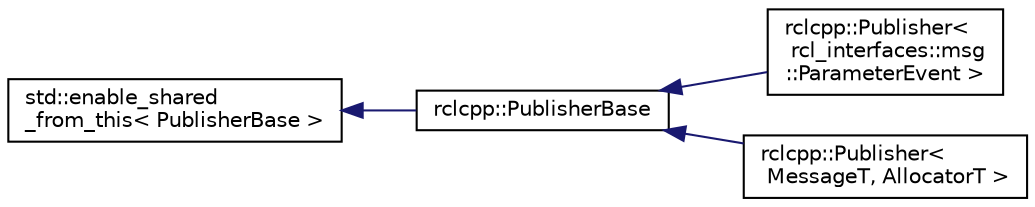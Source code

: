 digraph "Graphical Class Hierarchy"
{
  edge [fontname="Helvetica",fontsize="10",labelfontname="Helvetica",labelfontsize="10"];
  node [fontname="Helvetica",fontsize="10",shape=record];
  rankdir="LR";
  Node0 [label="std::enable_shared\l_from_this\< PublisherBase \>",height=0.2,width=0.4,color="black", fillcolor="white", style="filled",URL="/tmp/tmp.Txb212H7Lz/doxygen_tag_files/cppreference-doxygen-web.tag.xml$cpp/memory/enable_shared_from_this.html"];
  Node0 -> Node1 [dir="back",color="midnightblue",fontsize="10",style="solid",fontname="Helvetica"];
  Node1 [label="rclcpp::PublisherBase",height=0.2,width=0.4,color="black", fillcolor="white", style="filled",URL="$classrclcpp_1_1PublisherBase.html"];
  Node1 -> Node2 [dir="back",color="midnightblue",fontsize="10",style="solid",fontname="Helvetica"];
  Node2 [label="rclcpp::Publisher\<\l rcl_interfaces::msg\l::ParameterEvent \>",height=0.2,width=0.4,color="black", fillcolor="white", style="filled",URL="$classrclcpp_1_1Publisher.html"];
  Node1 -> Node3 [dir="back",color="midnightblue",fontsize="10",style="solid",fontname="Helvetica"];
  Node3 [label="rclcpp::Publisher\<\l MessageT, AllocatorT \>",height=0.2,width=0.4,color="black", fillcolor="white", style="filled",URL="$classrclcpp_1_1Publisher.html",tooltip="A publisher publishes messages of any type to a topic. "];
}
